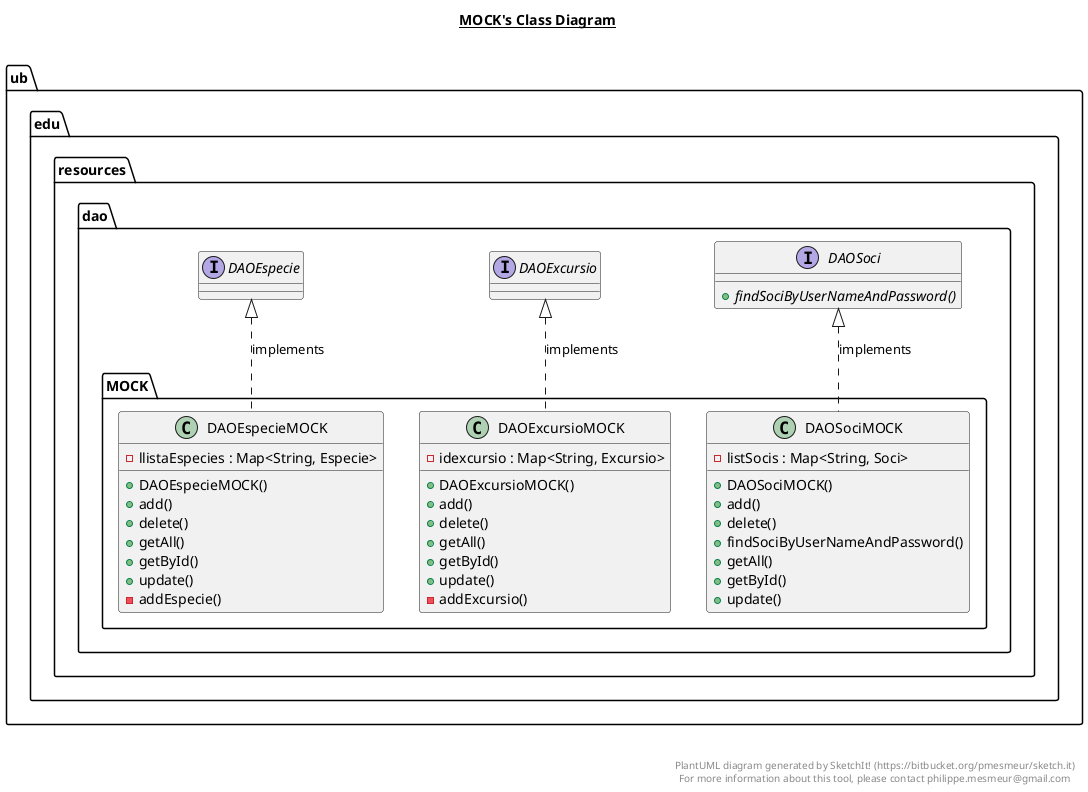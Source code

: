 @startuml

title __MOCK's Class Diagram__\n

  namespace ub.edu.resources.dao {
      interface ub.edu.resources.dao.DAOEspecie {
      }
    }


    namespace ub.edu.resources.dao {
      interface ub.edu.resources.dao.DAOExcursio {
      }
    }


    namespace ub.edu.resources.dao {
      interface ub.edu.resources.dao.DAOSoci {
          {abstract} + findSociByUserNameAndPassword()
      }
    }

    namespace ub.edu.resources.dao {
    namespace MOCK {
      class ub.edu.resources.dao.MOCK.DAOEspecieMOCK {
          - llistaEspecies : Map<String, Especie>
          + DAOEspecieMOCK()
          + add()
          + delete()
          + getAll()
          + getById()
          + update()
          - addEspecie()
      }
    }
  }
  

  namespace ub.edu.resources.dao {
    namespace MOCK {
      class ub.edu.resources.dao.MOCK.DAOExcursioMOCK {
          - idexcursio : Map<String, Excursio>
          + DAOExcursioMOCK()
          + add()
          + delete()
          + getAll()
          + getById()
          + update()
          - addExcursio()
      }
    }
  }
  

  namespace ub.edu.resources.dao {
    namespace MOCK {
      class ub.edu.resources.dao.MOCK.DAOSociMOCK {
          - listSocis : Map<String, Soci>
          + DAOSociMOCK()
          + add()
          + delete()
          + findSociByUserNameAndPassword()
          + getAll()
          + getById()
          + update()
      }
    }
  }
  

  ub.edu.resources.dao.MOCK.DAOEspecieMOCK .up.|> ub.edu.resources.dao.DAOEspecie: implements
  ub.edu.resources.dao.MOCK.DAOExcursioMOCK .up.|> ub.edu.resources.dao.DAOExcursio: implements
  ub.edu.resources.dao.MOCK.DAOSociMOCK .up.|> ub.edu.resources.dao.DAOSoci: implements


right footer


PlantUML diagram generated by SketchIt! (https://bitbucket.org/pmesmeur/sketch.it)
For more information about this tool, please contact philippe.mesmeur@gmail.com
endfooter

@enduml
